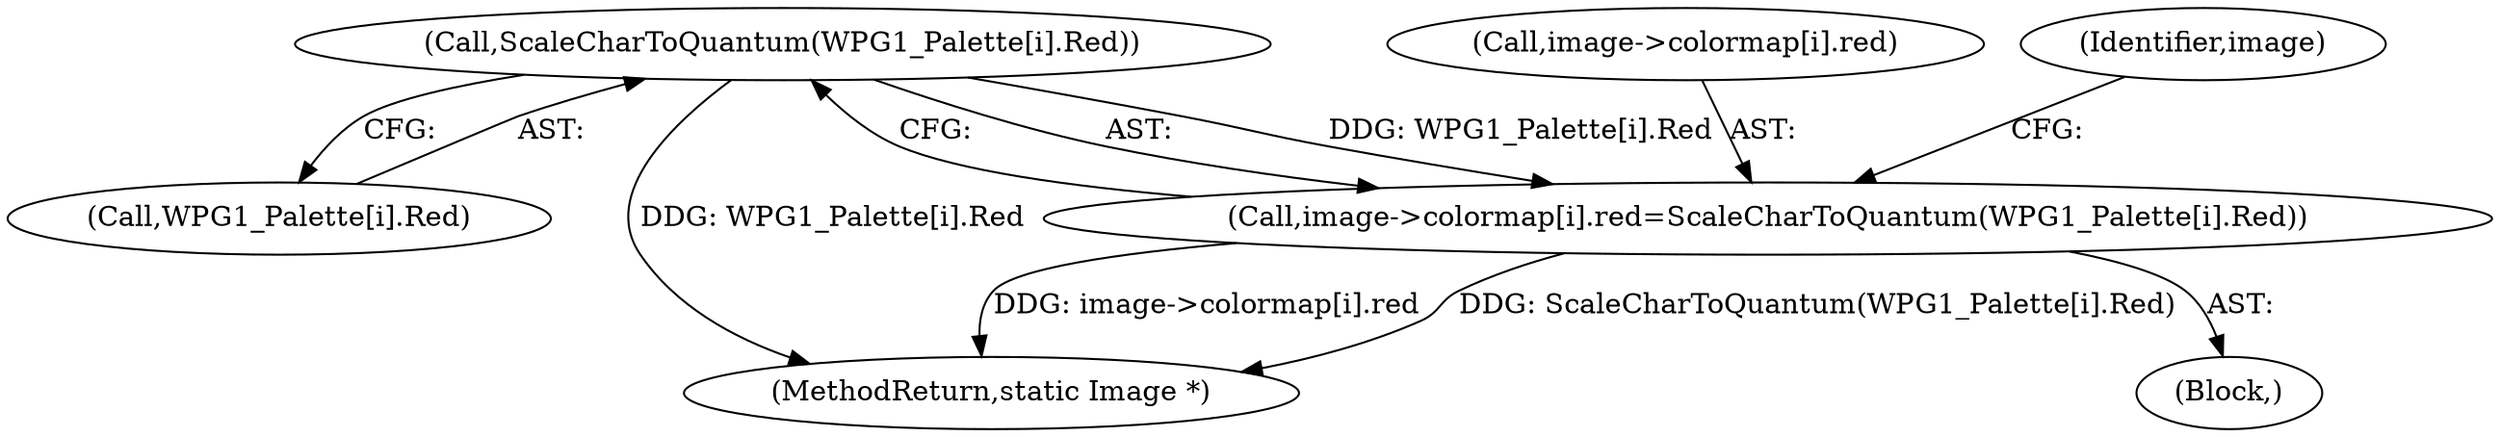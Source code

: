 digraph "0_ImageMagick_d9b2209a69ee90d8df81fb124eb66f593eb9f599_0@array" {
"1000834" [label="(Call,ScaleCharToQuantum(WPG1_Palette[i].Red))"];
"1000826" [label="(Call,image->colormap[i].red=ScaleCharToQuantum(WPG1_Palette[i].Red))"];
"1000826" [label="(Call,image->colormap[i].red=ScaleCharToQuantum(WPG1_Palette[i].Red))"];
"1000825" [label="(Block,)"];
"1000835" [label="(Call,WPG1_Palette[i].Red)"];
"1000834" [label="(Call,ScaleCharToQuantum(WPG1_Palette[i].Red))"];
"1000827" [label="(Call,image->colormap[i].red)"];
"1000844" [label="(Identifier,image)"];
"1001914" [label="(MethodReturn,static Image *)"];
"1000834" -> "1000826"  [label="AST: "];
"1000834" -> "1000835"  [label="CFG: "];
"1000835" -> "1000834"  [label="AST: "];
"1000826" -> "1000834"  [label="CFG: "];
"1000834" -> "1001914"  [label="DDG: WPG1_Palette[i].Red"];
"1000834" -> "1000826"  [label="DDG: WPG1_Palette[i].Red"];
"1000826" -> "1000825"  [label="AST: "];
"1000827" -> "1000826"  [label="AST: "];
"1000844" -> "1000826"  [label="CFG: "];
"1000826" -> "1001914"  [label="DDG: image->colormap[i].red"];
"1000826" -> "1001914"  [label="DDG: ScaleCharToQuantum(WPG1_Palette[i].Red)"];
}
